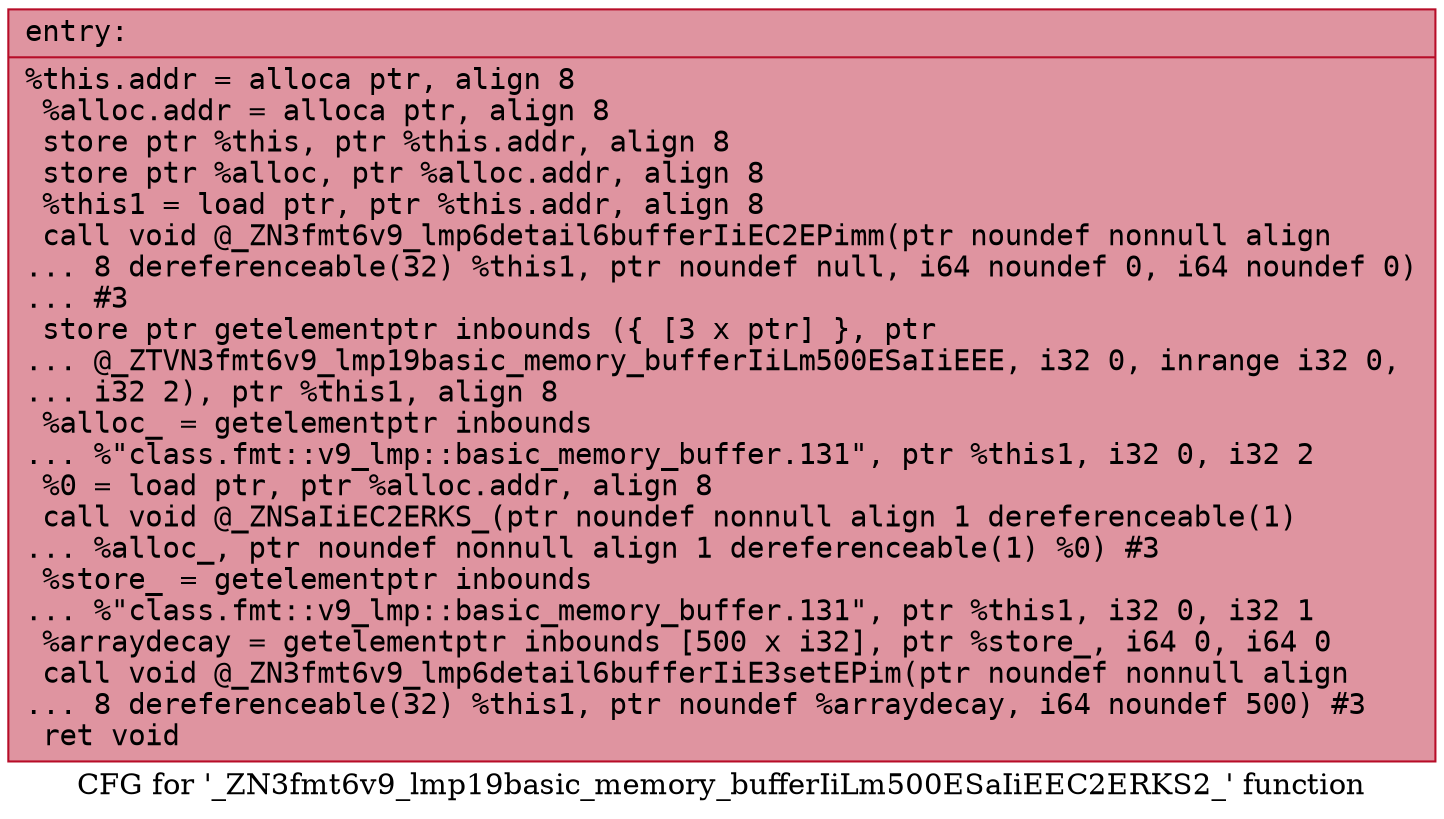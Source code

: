 digraph "CFG for '_ZN3fmt6v9_lmp19basic_memory_bufferIiLm500ESaIiEEC2ERKS2_' function" {
	label="CFG for '_ZN3fmt6v9_lmp19basic_memory_bufferIiLm500ESaIiEEC2ERKS2_' function";

	Node0x556bfed0d8c0 [shape=record,color="#b70d28ff", style=filled, fillcolor="#b70d2870" fontname="Courier",label="{entry:\l|  %this.addr = alloca ptr, align 8\l  %alloc.addr = alloca ptr, align 8\l  store ptr %this, ptr %this.addr, align 8\l  store ptr %alloc, ptr %alloc.addr, align 8\l  %this1 = load ptr, ptr %this.addr, align 8\l  call void @_ZN3fmt6v9_lmp6detail6bufferIiEC2EPimm(ptr noundef nonnull align\l... 8 dereferenceable(32) %this1, ptr noundef null, i64 noundef 0, i64 noundef 0)\l... #3\l  store ptr getelementptr inbounds (\{ [3 x ptr] \}, ptr\l... @_ZTVN3fmt6v9_lmp19basic_memory_bufferIiLm500ESaIiEEE, i32 0, inrange i32 0,\l... i32 2), ptr %this1, align 8\l  %alloc_ = getelementptr inbounds\l... %\"class.fmt::v9_lmp::basic_memory_buffer.131\", ptr %this1, i32 0, i32 2\l  %0 = load ptr, ptr %alloc.addr, align 8\l  call void @_ZNSaIiEC2ERKS_(ptr noundef nonnull align 1 dereferenceable(1)\l... %alloc_, ptr noundef nonnull align 1 dereferenceable(1) %0) #3\l  %store_ = getelementptr inbounds\l... %\"class.fmt::v9_lmp::basic_memory_buffer.131\", ptr %this1, i32 0, i32 1\l  %arraydecay = getelementptr inbounds [500 x i32], ptr %store_, i64 0, i64 0\l  call void @_ZN3fmt6v9_lmp6detail6bufferIiE3setEPim(ptr noundef nonnull align\l... 8 dereferenceable(32) %this1, ptr noundef %arraydecay, i64 noundef 500) #3\l  ret void\l}"];
}
